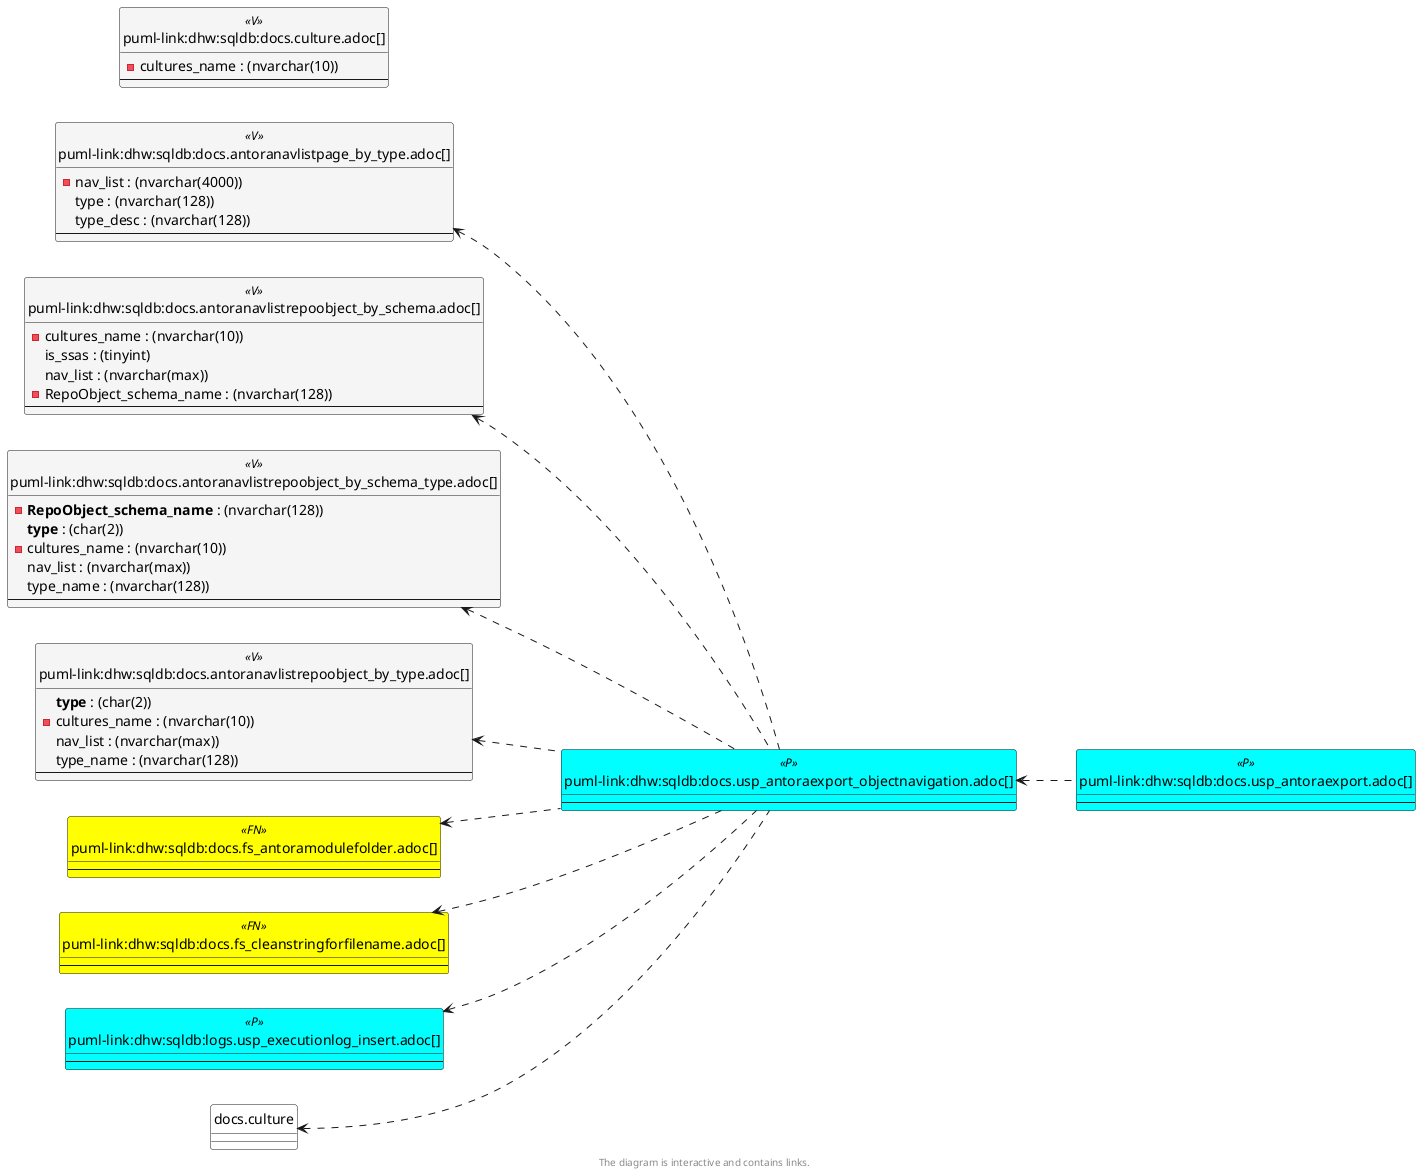 @startuml
left to right direction
'top to bottom direction
hide circle
'avoide "." issues:
set namespaceSeparator none


skinparam class {
  BackgroundColor White
  BackgroundColor<<FN>> Yellow
  BackgroundColor<<FS>> Yellow
  BackgroundColor<<FT>> LightGray
  BackgroundColor<<IF>> Yellow
  BackgroundColor<<IS>> Yellow
  BackgroundColor<<P>> Aqua
  BackgroundColor<<PC>> Aqua
  BackgroundColor<<SN>> Yellow
  BackgroundColor<<SO>> SlateBlue
  BackgroundColor<<TF>> LightGray
  BackgroundColor<<TR>> Tomato
  BackgroundColor<<U>> White
  BackgroundColor<<V>> WhiteSmoke
  BackgroundColor<<X>> Aqua
  BackgroundColor<<external>> AliceBlue
}


entity "puml-link:dhw:sqldb:docs.antoranavlistpage_by_type.adoc[]" as docs.AntoraNavListPage_by_type << V >> {
  - nav_list : (nvarchar(4000))
  type : (nvarchar(128))
  type_desc : (nvarchar(128))
  --
}

entity "puml-link:dhw:sqldb:docs.antoranavlistrepoobject_by_schema.adoc[]" as docs.AntoraNavListRepoObject_by_schema << V >> {
  - cultures_name : (nvarchar(10))
  is_ssas : (tinyint)
  nav_list : (nvarchar(max))
  - RepoObject_schema_name : (nvarchar(128))
  --
}

entity "puml-link:dhw:sqldb:docs.antoranavlistrepoobject_by_schema_type.adoc[]" as docs.AntoraNavListRepoObject_by_schema_type << V >> {
  - **RepoObject_schema_name** : (nvarchar(128))
  **type** : (char(2))
  - cultures_name : (nvarchar(10))
  nav_list : (nvarchar(max))
  type_name : (nvarchar(128))
  --
}

entity "puml-link:dhw:sqldb:docs.antoranavlistrepoobject_by_type.adoc[]" as docs.AntoraNavListRepoObject_by_type << V >> {
  **type** : (char(2))
  - cultures_name : (nvarchar(10))
  nav_list : (nvarchar(max))
  type_name : (nvarchar(128))
  --
}

entity "puml-link:dhw:sqldb:docs.culture.adoc[]" as docs.Culture << V >> {
  - cultures_name : (nvarchar(10))
  --
}

entity "puml-link:dhw:sqldb:docs.fs_antoramodulefolder.adoc[]" as docs.fs_AntoraModuleFolder << FN >> {
  --
}

entity "puml-link:dhw:sqldb:docs.fs_cleanstringforfilename.adoc[]" as docs.fs_cleanStringForFilename << FN >> {
  --
}

entity "puml-link:dhw:sqldb:docs.usp_antoraexport.adoc[]" as docs.usp_AntoraExport << P >> {
  --
}

entity "puml-link:dhw:sqldb:docs.usp_antoraexport_objectnavigation.adoc[]" as docs.usp_AntoraExport_ObjectNavigation << P >> {
  --
}

entity "puml-link:dhw:sqldb:logs.usp_executionlog_insert.adoc[]" as logs.usp_ExecutionLog_insert << P >> {
  --
}

docs.AntoraNavListPage_by_type <.. docs.usp_AntoraExport_ObjectNavigation
docs.AntoraNavListRepoObject_by_schema <.. docs.usp_AntoraExport_ObjectNavigation
docs.AntoraNavListRepoObject_by_schema_type <.. docs.usp_AntoraExport_ObjectNavigation
docs.AntoraNavListRepoObject_by_type <.. docs.usp_AntoraExport_ObjectNavigation
docs.culture <.. docs.usp_AntoraExport_ObjectNavigation
docs.fs_AntoraModuleFolder <.. docs.usp_AntoraExport_ObjectNavigation
docs.fs_cleanStringForFilename <.. docs.usp_AntoraExport_ObjectNavigation
docs.usp_AntoraExport_ObjectNavigation <.. docs.usp_AntoraExport
logs.usp_ExecutionLog_insert <.. docs.usp_AntoraExport_ObjectNavigation
footer The diagram is interactive and contains links.
@enduml

